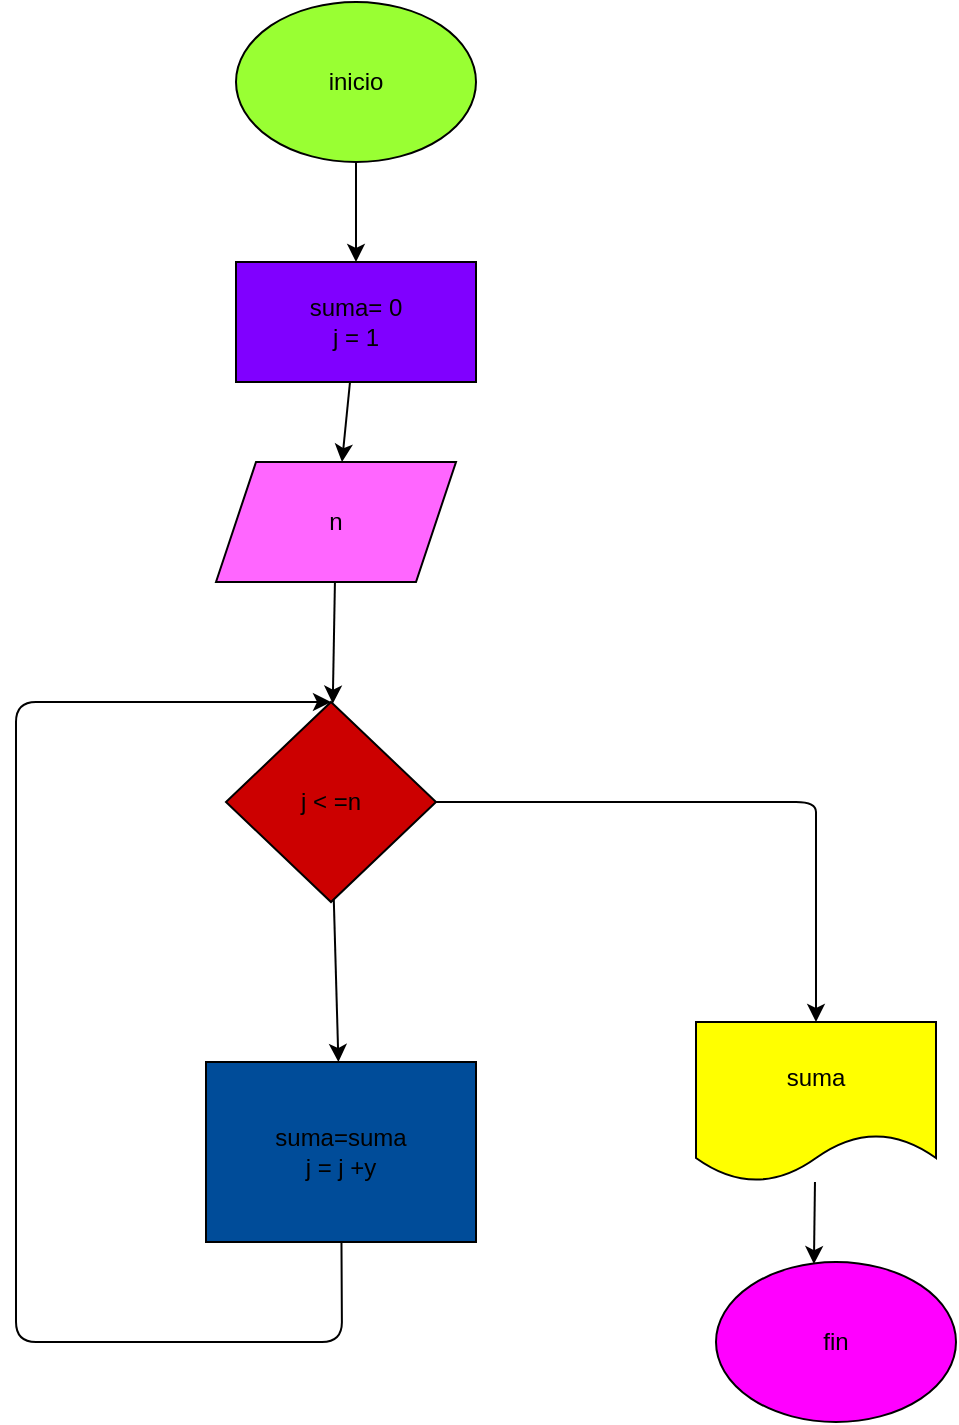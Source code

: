 <mxfile>
    <diagram id="E6jMcdN0Hi_KJb3PPsVe" name="Página-1">
        <mxGraphModel dx="890" dy="409" grid="1" gridSize="10" guides="1" tooltips="1" connect="1" arrows="1" fold="1" page="1" pageScale="1" pageWidth="827" pageHeight="1169" math="0" shadow="0">
            <root>
                <mxCell id="0"/>
                <mxCell id="1" parent="0"/>
                <mxCell id="4" value="" style="edgeStyle=none;html=1;" edge="1" parent="1" source="2" target="3">
                    <mxGeometry relative="1" as="geometry"/>
                </mxCell>
                <mxCell id="2" value="inicio" style="ellipse;whiteSpace=wrap;html=1;fillColor=#99FF33;" vertex="1" parent="1">
                    <mxGeometry x="390" y="10" width="120" height="80" as="geometry"/>
                </mxCell>
                <mxCell id="6" value="" style="edgeStyle=none;html=1;" edge="1" parent="1" source="3" target="5">
                    <mxGeometry relative="1" as="geometry"/>
                </mxCell>
                <mxCell id="3" value="suma= 0&lt;br&gt;j = 1" style="whiteSpace=wrap;html=1;fillColor=#8000FF;" vertex="1" parent="1">
                    <mxGeometry x="390" y="140" width="120" height="60" as="geometry"/>
                </mxCell>
                <mxCell id="8" value="" style="edgeStyle=none;html=1;" edge="1" parent="1" source="5" target="7">
                    <mxGeometry relative="1" as="geometry"/>
                </mxCell>
                <mxCell id="5" value="n" style="shape=parallelogram;perimeter=parallelogramPerimeter;whiteSpace=wrap;html=1;fixedSize=1;fillColor=#FF66FF;" vertex="1" parent="1">
                    <mxGeometry x="380" y="240" width="120" height="60" as="geometry"/>
                </mxCell>
                <mxCell id="11" value="" style="edgeStyle=none;html=1;" edge="1" parent="1" source="7" target="10">
                    <mxGeometry relative="1" as="geometry"/>
                </mxCell>
                <mxCell id="12" style="edgeStyle=none;html=1;" edge="1" parent="1" source="7">
                    <mxGeometry relative="1" as="geometry">
                        <mxPoint x="680" y="520" as="targetPoint"/>
                        <Array as="points">
                            <mxPoint x="680" y="410"/>
                            <mxPoint x="680" y="420"/>
                        </Array>
                    </mxGeometry>
                </mxCell>
                <mxCell id="7" value="j &amp;lt; =n" style="rhombus;whiteSpace=wrap;html=1;fillColor=#CC0000;" vertex="1" parent="1">
                    <mxGeometry x="385" y="360" width="105" height="100" as="geometry"/>
                </mxCell>
                <mxCell id="16" style="edgeStyle=none;html=1;entryX=0.5;entryY=0;entryDx=0;entryDy=0;" edge="1" parent="1" source="10" target="7">
                    <mxGeometry relative="1" as="geometry">
                        <mxPoint x="380" y="410" as="targetPoint"/>
                        <Array as="points">
                            <mxPoint x="443" y="680"/>
                            <mxPoint x="280" y="680"/>
                            <mxPoint x="280" y="600"/>
                            <mxPoint x="280" y="520"/>
                            <mxPoint x="280" y="480"/>
                            <mxPoint x="280" y="410"/>
                            <mxPoint x="280" y="360"/>
                        </Array>
                    </mxGeometry>
                </mxCell>
                <mxCell id="10" value="suma=suma&lt;br&gt;j = j +y" style="whiteSpace=wrap;html=1;fillColor=#004C99;" vertex="1" parent="1">
                    <mxGeometry x="375" y="540" width="135" height="90" as="geometry"/>
                </mxCell>
                <mxCell id="15" style="edgeStyle=none;html=1;entryX=0.408;entryY=0.013;entryDx=0;entryDy=0;entryPerimeter=0;" edge="1" parent="1" source="13" target="14">
                    <mxGeometry relative="1" as="geometry"/>
                </mxCell>
                <mxCell id="13" value="suma" style="shape=document;whiteSpace=wrap;html=1;boundedLbl=1;fillColor=#FFFF00;" vertex="1" parent="1">
                    <mxGeometry x="620" y="520" width="120" height="80" as="geometry"/>
                </mxCell>
                <mxCell id="14" value="fin" style="ellipse;whiteSpace=wrap;html=1;fillColor=#FF00FF;" vertex="1" parent="1">
                    <mxGeometry x="630" y="640" width="120" height="80" as="geometry"/>
                </mxCell>
            </root>
        </mxGraphModel>
    </diagram>
</mxfile>